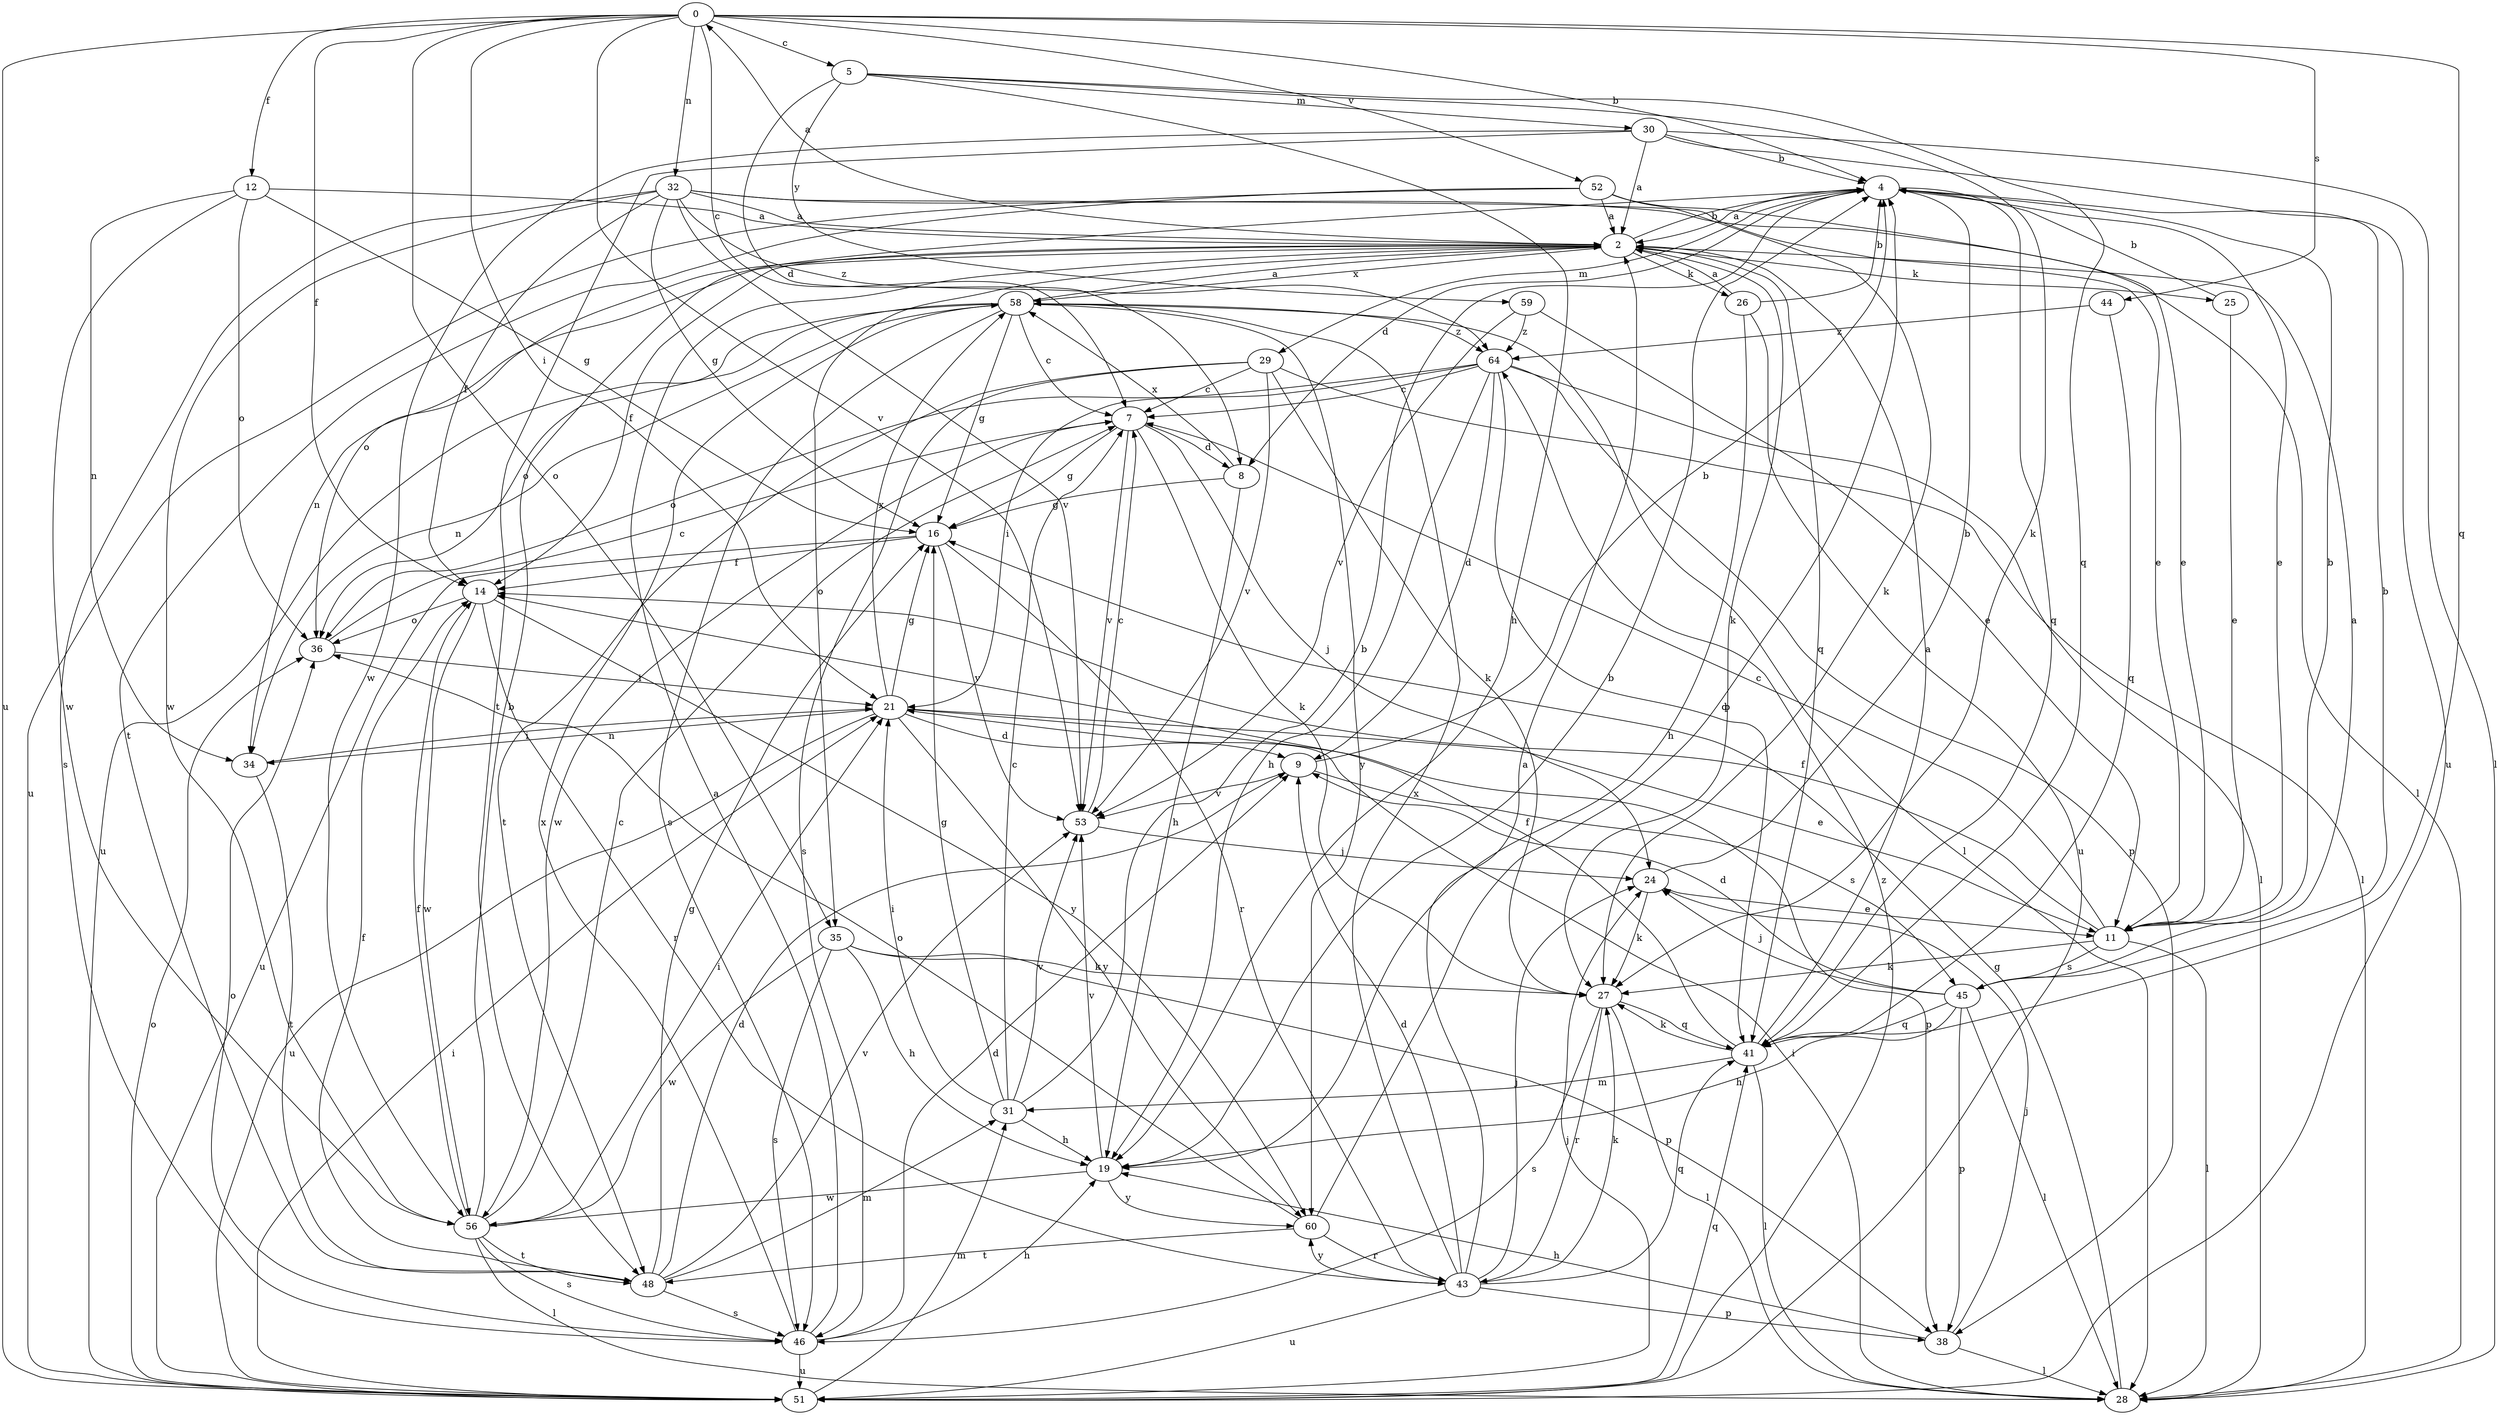 strict digraph  {
0;
2;
4;
5;
7;
8;
9;
11;
12;
14;
16;
19;
21;
24;
25;
26;
27;
28;
29;
30;
31;
32;
34;
35;
36;
38;
41;
43;
44;
45;
46;
48;
51;
52;
53;
56;
58;
59;
60;
64;
0 -> 4  [label=b];
0 -> 5  [label=c];
0 -> 7  [label=c];
0 -> 12  [label=f];
0 -> 14  [label=f];
0 -> 21  [label=i];
0 -> 32  [label=n];
0 -> 35  [label=o];
0 -> 41  [label=q];
0 -> 44  [label=s];
0 -> 51  [label=u];
0 -> 52  [label=v];
0 -> 53  [label=v];
2 -> 0  [label=a];
2 -> 4  [label=b];
2 -> 14  [label=f];
2 -> 25  [label=k];
2 -> 26  [label=k];
2 -> 27  [label=k];
2 -> 34  [label=n];
2 -> 35  [label=o];
2 -> 36  [label=o];
2 -> 41  [label=q];
2 -> 58  [label=x];
4 -> 2  [label=a];
4 -> 8  [label=d];
4 -> 11  [label=e];
4 -> 29  [label=m];
4 -> 41  [label=q];
5 -> 8  [label=d];
5 -> 19  [label=h];
5 -> 27  [label=k];
5 -> 30  [label=m];
5 -> 41  [label=q];
5 -> 59  [label=y];
7 -> 8  [label=d];
7 -> 16  [label=g];
7 -> 24  [label=j];
7 -> 27  [label=k];
7 -> 53  [label=v];
7 -> 56  [label=w];
8 -> 16  [label=g];
8 -> 19  [label=h];
8 -> 58  [label=x];
9 -> 4  [label=b];
9 -> 45  [label=s];
9 -> 53  [label=v];
11 -> 4  [label=b];
11 -> 7  [label=c];
11 -> 14  [label=f];
11 -> 27  [label=k];
11 -> 28  [label=l];
11 -> 45  [label=s];
12 -> 2  [label=a];
12 -> 16  [label=g];
12 -> 34  [label=n];
12 -> 36  [label=o];
12 -> 56  [label=w];
14 -> 36  [label=o];
14 -> 43  [label=r];
14 -> 56  [label=w];
14 -> 60  [label=y];
16 -> 14  [label=f];
16 -> 43  [label=r];
16 -> 51  [label=u];
16 -> 53  [label=v];
19 -> 4  [label=b];
19 -> 53  [label=v];
19 -> 56  [label=w];
19 -> 60  [label=y];
21 -> 9  [label=d];
21 -> 11  [label=e];
21 -> 16  [label=g];
21 -> 34  [label=n];
21 -> 38  [label=p];
21 -> 51  [label=u];
21 -> 58  [label=x];
21 -> 60  [label=y];
24 -> 4  [label=b];
24 -> 11  [label=e];
24 -> 27  [label=k];
25 -> 4  [label=b];
25 -> 11  [label=e];
26 -> 2  [label=a];
26 -> 4  [label=b];
26 -> 19  [label=h];
26 -> 51  [label=u];
27 -> 28  [label=l];
27 -> 41  [label=q];
27 -> 43  [label=r];
27 -> 46  [label=s];
28 -> 16  [label=g];
28 -> 21  [label=i];
29 -> 7  [label=c];
29 -> 27  [label=k];
29 -> 28  [label=l];
29 -> 46  [label=s];
29 -> 48  [label=t];
29 -> 53  [label=v];
30 -> 2  [label=a];
30 -> 4  [label=b];
30 -> 28  [label=l];
30 -> 48  [label=t];
30 -> 51  [label=u];
30 -> 56  [label=w];
31 -> 4  [label=b];
31 -> 7  [label=c];
31 -> 16  [label=g];
31 -> 19  [label=h];
31 -> 21  [label=i];
31 -> 53  [label=v];
32 -> 2  [label=a];
32 -> 11  [label=e];
32 -> 14  [label=f];
32 -> 16  [label=g];
32 -> 28  [label=l];
32 -> 46  [label=s];
32 -> 53  [label=v];
32 -> 56  [label=w];
32 -> 64  [label=z];
34 -> 21  [label=i];
34 -> 48  [label=t];
35 -> 19  [label=h];
35 -> 27  [label=k];
35 -> 38  [label=p];
35 -> 46  [label=s];
35 -> 56  [label=w];
36 -> 7  [label=c];
36 -> 21  [label=i];
38 -> 19  [label=h];
38 -> 24  [label=j];
38 -> 28  [label=l];
41 -> 2  [label=a];
41 -> 14  [label=f];
41 -> 27  [label=k];
41 -> 28  [label=l];
41 -> 31  [label=m];
43 -> 2  [label=a];
43 -> 9  [label=d];
43 -> 24  [label=j];
43 -> 27  [label=k];
43 -> 38  [label=p];
43 -> 41  [label=q];
43 -> 51  [label=u];
43 -> 58  [label=x];
43 -> 60  [label=y];
44 -> 41  [label=q];
44 -> 64  [label=z];
45 -> 2  [label=a];
45 -> 4  [label=b];
45 -> 9  [label=d];
45 -> 19  [label=h];
45 -> 24  [label=j];
45 -> 28  [label=l];
45 -> 38  [label=p];
45 -> 41  [label=q];
46 -> 2  [label=a];
46 -> 9  [label=d];
46 -> 19  [label=h];
46 -> 36  [label=o];
46 -> 51  [label=u];
46 -> 58  [label=x];
48 -> 9  [label=d];
48 -> 14  [label=f];
48 -> 16  [label=g];
48 -> 31  [label=m];
48 -> 46  [label=s];
48 -> 53  [label=v];
51 -> 21  [label=i];
51 -> 24  [label=j];
51 -> 31  [label=m];
51 -> 36  [label=o];
51 -> 41  [label=q];
51 -> 64  [label=z];
52 -> 2  [label=a];
52 -> 11  [label=e];
52 -> 27  [label=k];
52 -> 48  [label=t];
52 -> 51  [label=u];
53 -> 7  [label=c];
53 -> 24  [label=j];
56 -> 4  [label=b];
56 -> 7  [label=c];
56 -> 14  [label=f];
56 -> 21  [label=i];
56 -> 28  [label=l];
56 -> 46  [label=s];
56 -> 48  [label=t];
58 -> 2  [label=a];
58 -> 7  [label=c];
58 -> 16  [label=g];
58 -> 28  [label=l];
58 -> 34  [label=n];
58 -> 36  [label=o];
58 -> 46  [label=s];
58 -> 51  [label=u];
58 -> 60  [label=y];
58 -> 64  [label=z];
59 -> 11  [label=e];
59 -> 53  [label=v];
59 -> 64  [label=z];
60 -> 4  [label=b];
60 -> 36  [label=o];
60 -> 43  [label=r];
60 -> 48  [label=t];
64 -> 7  [label=c];
64 -> 9  [label=d];
64 -> 19  [label=h];
64 -> 21  [label=i];
64 -> 28  [label=l];
64 -> 36  [label=o];
64 -> 38  [label=p];
64 -> 41  [label=q];
}
